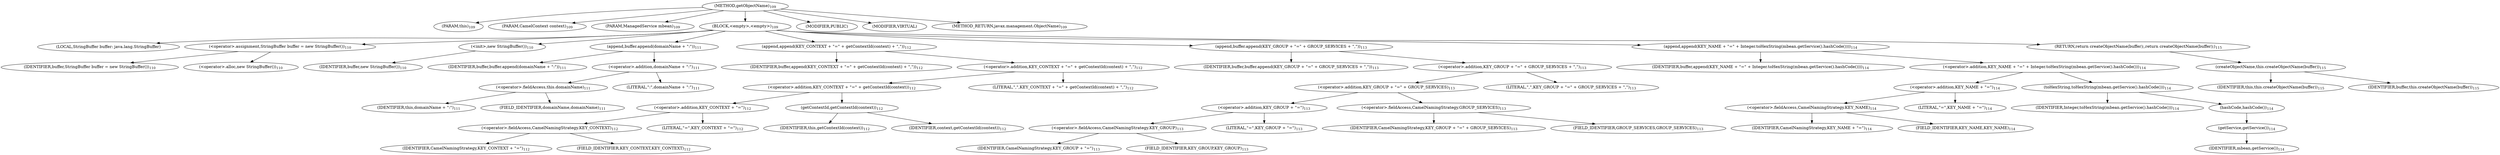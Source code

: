 digraph "getObjectName" {  
"259" [label = <(METHOD,getObjectName)<SUB>109</SUB>> ]
"22" [label = <(PARAM,this)<SUB>109</SUB>> ]
"260" [label = <(PARAM,CamelContext context)<SUB>109</SUB>> ]
"261" [label = <(PARAM,ManagedService mbean)<SUB>109</SUB>> ]
"262" [label = <(BLOCK,&lt;empty&gt;,&lt;empty&gt;)<SUB>109</SUB>> ]
"20" [label = <(LOCAL,StringBuffer buffer: java.lang.StringBuffer)> ]
"263" [label = <(&lt;operator&gt;.assignment,StringBuffer buffer = new StringBuffer())<SUB>110</SUB>> ]
"264" [label = <(IDENTIFIER,buffer,StringBuffer buffer = new StringBuffer())<SUB>110</SUB>> ]
"265" [label = <(&lt;operator&gt;.alloc,new StringBuffer())<SUB>110</SUB>> ]
"266" [label = <(&lt;init&gt;,new StringBuffer())<SUB>110</SUB>> ]
"19" [label = <(IDENTIFIER,buffer,new StringBuffer())<SUB>110</SUB>> ]
"267" [label = <(append,buffer.append(domainName + &quot;:&quot;))<SUB>111</SUB>> ]
"268" [label = <(IDENTIFIER,buffer,buffer.append(domainName + &quot;:&quot;))<SUB>111</SUB>> ]
"269" [label = <(&lt;operator&gt;.addition,domainName + &quot;:&quot;)<SUB>111</SUB>> ]
"270" [label = <(&lt;operator&gt;.fieldAccess,this.domainName)<SUB>111</SUB>> ]
"271" [label = <(IDENTIFIER,this,domainName + &quot;:&quot;)<SUB>111</SUB>> ]
"272" [label = <(FIELD_IDENTIFIER,domainName,domainName)<SUB>111</SUB>> ]
"273" [label = <(LITERAL,&quot;:&quot;,domainName + &quot;:&quot;)<SUB>111</SUB>> ]
"274" [label = <(append,append(KEY_CONTEXT + &quot;=&quot; + getContextId(context) + &quot;,&quot;))<SUB>112</SUB>> ]
"275" [label = <(IDENTIFIER,buffer,append(KEY_CONTEXT + &quot;=&quot; + getContextId(context) + &quot;,&quot;))<SUB>112</SUB>> ]
"276" [label = <(&lt;operator&gt;.addition,KEY_CONTEXT + &quot;=&quot; + getContextId(context) + &quot;,&quot;)<SUB>112</SUB>> ]
"277" [label = <(&lt;operator&gt;.addition,KEY_CONTEXT + &quot;=&quot; + getContextId(context))<SUB>112</SUB>> ]
"278" [label = <(&lt;operator&gt;.addition,KEY_CONTEXT + &quot;=&quot;)<SUB>112</SUB>> ]
"279" [label = <(&lt;operator&gt;.fieldAccess,CamelNamingStrategy.KEY_CONTEXT)<SUB>112</SUB>> ]
"280" [label = <(IDENTIFIER,CamelNamingStrategy,KEY_CONTEXT + &quot;=&quot;)<SUB>112</SUB>> ]
"281" [label = <(FIELD_IDENTIFIER,KEY_CONTEXT,KEY_CONTEXT)<SUB>112</SUB>> ]
"282" [label = <(LITERAL,&quot;=&quot;,KEY_CONTEXT + &quot;=&quot;)<SUB>112</SUB>> ]
"283" [label = <(getContextId,getContextId(context))<SUB>112</SUB>> ]
"21" [label = <(IDENTIFIER,this,getContextId(context))<SUB>112</SUB>> ]
"284" [label = <(IDENTIFIER,context,getContextId(context))<SUB>112</SUB>> ]
"285" [label = <(LITERAL,&quot;,&quot;,KEY_CONTEXT + &quot;=&quot; + getContextId(context) + &quot;,&quot;)<SUB>112</SUB>> ]
"286" [label = <(append,buffer.append(KEY_GROUP + &quot;=&quot; + GROUP_SERVICES + &quot;,&quot;))<SUB>113</SUB>> ]
"287" [label = <(IDENTIFIER,buffer,buffer.append(KEY_GROUP + &quot;=&quot; + GROUP_SERVICES + &quot;,&quot;))<SUB>113</SUB>> ]
"288" [label = <(&lt;operator&gt;.addition,KEY_GROUP + &quot;=&quot; + GROUP_SERVICES + &quot;,&quot;)<SUB>113</SUB>> ]
"289" [label = <(&lt;operator&gt;.addition,KEY_GROUP + &quot;=&quot; + GROUP_SERVICES)<SUB>113</SUB>> ]
"290" [label = <(&lt;operator&gt;.addition,KEY_GROUP + &quot;=&quot;)<SUB>113</SUB>> ]
"291" [label = <(&lt;operator&gt;.fieldAccess,CamelNamingStrategy.KEY_GROUP)<SUB>113</SUB>> ]
"292" [label = <(IDENTIFIER,CamelNamingStrategy,KEY_GROUP + &quot;=&quot;)<SUB>113</SUB>> ]
"293" [label = <(FIELD_IDENTIFIER,KEY_GROUP,KEY_GROUP)<SUB>113</SUB>> ]
"294" [label = <(LITERAL,&quot;=&quot;,KEY_GROUP + &quot;=&quot;)<SUB>113</SUB>> ]
"295" [label = <(&lt;operator&gt;.fieldAccess,CamelNamingStrategy.GROUP_SERVICES)<SUB>113</SUB>> ]
"296" [label = <(IDENTIFIER,CamelNamingStrategy,KEY_GROUP + &quot;=&quot; + GROUP_SERVICES)<SUB>113</SUB>> ]
"297" [label = <(FIELD_IDENTIFIER,GROUP_SERVICES,GROUP_SERVICES)<SUB>113</SUB>> ]
"298" [label = <(LITERAL,&quot;,&quot;,KEY_GROUP + &quot;=&quot; + GROUP_SERVICES + &quot;,&quot;)<SUB>113</SUB>> ]
"299" [label = <(append,append(KEY_NAME + &quot;=&quot; + Integer.toHexString(mbean.getService().hashCode())))<SUB>114</SUB>> ]
"300" [label = <(IDENTIFIER,buffer,append(KEY_NAME + &quot;=&quot; + Integer.toHexString(mbean.getService().hashCode())))<SUB>114</SUB>> ]
"301" [label = <(&lt;operator&gt;.addition,KEY_NAME + &quot;=&quot; + Integer.toHexString(mbean.getService().hashCode()))<SUB>114</SUB>> ]
"302" [label = <(&lt;operator&gt;.addition,KEY_NAME + &quot;=&quot;)<SUB>114</SUB>> ]
"303" [label = <(&lt;operator&gt;.fieldAccess,CamelNamingStrategy.KEY_NAME)<SUB>114</SUB>> ]
"304" [label = <(IDENTIFIER,CamelNamingStrategy,KEY_NAME + &quot;=&quot;)<SUB>114</SUB>> ]
"305" [label = <(FIELD_IDENTIFIER,KEY_NAME,KEY_NAME)<SUB>114</SUB>> ]
"306" [label = <(LITERAL,&quot;=&quot;,KEY_NAME + &quot;=&quot;)<SUB>114</SUB>> ]
"307" [label = <(toHexString,toHexString(mbean.getService().hashCode()))<SUB>114</SUB>> ]
"308" [label = <(IDENTIFIER,Integer,toHexString(mbean.getService().hashCode()))<SUB>114</SUB>> ]
"309" [label = <(hashCode,hashCode())<SUB>114</SUB>> ]
"310" [label = <(getService,getService())<SUB>114</SUB>> ]
"311" [label = <(IDENTIFIER,mbean,getService())<SUB>114</SUB>> ]
"312" [label = <(RETURN,return createObjectName(buffer);,return createObjectName(buffer);)<SUB>115</SUB>> ]
"313" [label = <(createObjectName,this.createObjectName(buffer))<SUB>115</SUB>> ]
"23" [label = <(IDENTIFIER,this,this.createObjectName(buffer))<SUB>115</SUB>> ]
"314" [label = <(IDENTIFIER,buffer,this.createObjectName(buffer))<SUB>115</SUB>> ]
"315" [label = <(MODIFIER,PUBLIC)> ]
"316" [label = <(MODIFIER,VIRTUAL)> ]
"317" [label = <(METHOD_RETURN,javax.management.ObjectName)<SUB>109</SUB>> ]
  "259" -> "22" 
  "259" -> "260" 
  "259" -> "261" 
  "259" -> "262" 
  "259" -> "315" 
  "259" -> "316" 
  "259" -> "317" 
  "262" -> "20" 
  "262" -> "263" 
  "262" -> "266" 
  "262" -> "267" 
  "262" -> "274" 
  "262" -> "286" 
  "262" -> "299" 
  "262" -> "312" 
  "263" -> "264" 
  "263" -> "265" 
  "266" -> "19" 
  "267" -> "268" 
  "267" -> "269" 
  "269" -> "270" 
  "269" -> "273" 
  "270" -> "271" 
  "270" -> "272" 
  "274" -> "275" 
  "274" -> "276" 
  "276" -> "277" 
  "276" -> "285" 
  "277" -> "278" 
  "277" -> "283" 
  "278" -> "279" 
  "278" -> "282" 
  "279" -> "280" 
  "279" -> "281" 
  "283" -> "21" 
  "283" -> "284" 
  "286" -> "287" 
  "286" -> "288" 
  "288" -> "289" 
  "288" -> "298" 
  "289" -> "290" 
  "289" -> "295" 
  "290" -> "291" 
  "290" -> "294" 
  "291" -> "292" 
  "291" -> "293" 
  "295" -> "296" 
  "295" -> "297" 
  "299" -> "300" 
  "299" -> "301" 
  "301" -> "302" 
  "301" -> "307" 
  "302" -> "303" 
  "302" -> "306" 
  "303" -> "304" 
  "303" -> "305" 
  "307" -> "308" 
  "307" -> "309" 
  "309" -> "310" 
  "310" -> "311" 
  "312" -> "313" 
  "313" -> "23" 
  "313" -> "314" 
}
